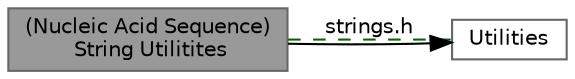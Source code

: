 digraph "(Nucleic Acid Sequence) String Utilitites"
{
 // INTERACTIVE_SVG=YES
 // LATEX_PDF_SIZE
  bgcolor="transparent";
  edge [fontname=Helvetica,fontsize=10,labelfontname=Helvetica,labelfontsize=10];
  node [fontname=Helvetica,fontsize=10,shape=box,height=0.2,width=0.4];
  rankdir=LR;
  Node1 [label="(Nucleic Acid Sequence)\l String Utilitites",height=0.2,width=0.4,color="gray40", fillcolor="grey60", style="filled", fontcolor="black",tooltip="Functions to parse, convert, manipulate, create, and compare (nucleic acid sequence) strings."];
  Node2 [label="Utilities",height=0.2,width=0.4,color="grey40", fillcolor="white", style="filled",URL="$group__utils.html",tooltip=" "];
  Node2->Node1 [shape=plaintext, dir="back", style="solid"];
  Node1->Node2 [shape=plaintext, label="strings.h", color="darkgreen", dir="none", style="dashed"];
}
